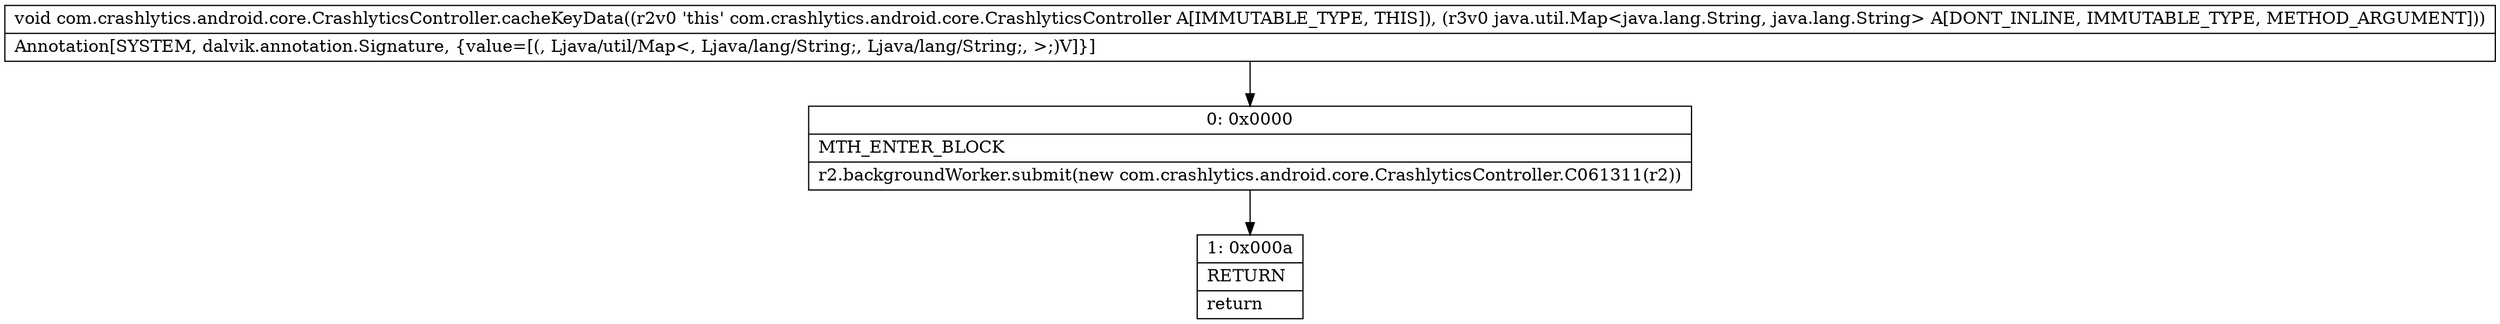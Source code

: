 digraph "CFG forcom.crashlytics.android.core.CrashlyticsController.cacheKeyData(Ljava\/util\/Map;)V" {
Node_0 [shape=record,label="{0\:\ 0x0000|MTH_ENTER_BLOCK\l|r2.backgroundWorker.submit(new com.crashlytics.android.core.CrashlyticsController.C061311(r2))\l}"];
Node_1 [shape=record,label="{1\:\ 0x000a|RETURN\l|return\l}"];
MethodNode[shape=record,label="{void com.crashlytics.android.core.CrashlyticsController.cacheKeyData((r2v0 'this' com.crashlytics.android.core.CrashlyticsController A[IMMUTABLE_TYPE, THIS]), (r3v0 java.util.Map\<java.lang.String, java.lang.String\> A[DONT_INLINE, IMMUTABLE_TYPE, METHOD_ARGUMENT]))  | Annotation[SYSTEM, dalvik.annotation.Signature, \{value=[(, Ljava\/util\/Map\<, Ljava\/lang\/String;, Ljava\/lang\/String;, \>;)V]\}]\l}"];
MethodNode -> Node_0;
Node_0 -> Node_1;
}

